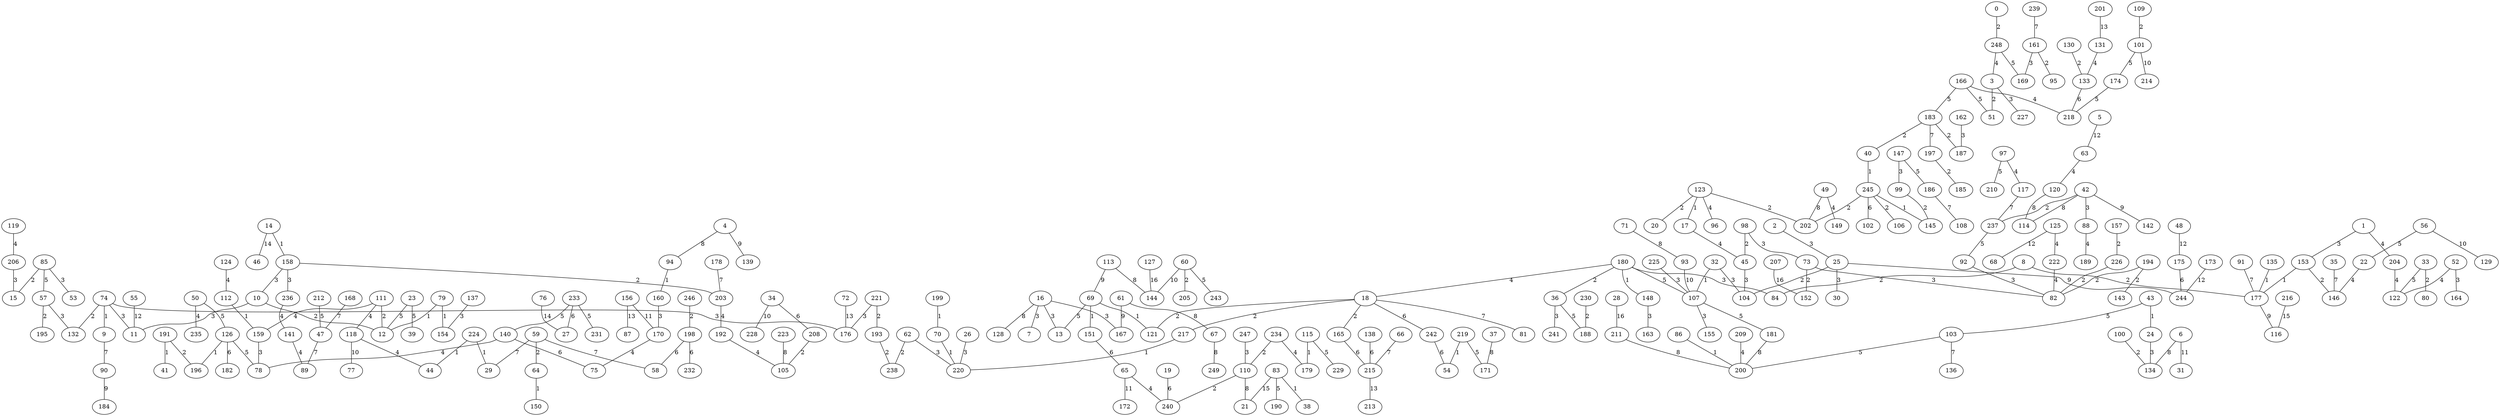 graph {
  74 -- 9 [label="1"];
  79 -- 12 [label="1"];
  79 -- 154 [label="1"];
  86 -- 200 [label="1"];
  115 -- 179 [label="1"];
  180 -- 148 [label="1"];
  83 -- 38 [label="1"];
  153 -- 177 [label="1"];
  199 -- 70 [label="1"];
  14 -- 158 [label="1"];
  123 -- 17 [label="1"];
  191 -- 41 [label="1"];
  219 -- 54 [label="1"];
  32 -- 107 [label="1"];
  40 -- 245 [label="1"];
  64 -- 150 [label="1"];
  69 -- 121 [label="1"];
  69 -- 151 [label="1"];
  135 -- 177 [label="1"];
  224 -- 29 [label="1"];
  224 -- 44 [label="1"];
  43 -- 24 [label="1"];
  94 -- 160 [label="1"];
  126 -- 196 [label="1"];
  70 -- 220 [label="1"];
  245 -- 145 [label="1"];
  112 -- 159 [label="1"];
  217 -- 220 [label="1"];
  0 -- 248 [label="2"];
  74 -- 132 [label="2"];
  111 -- 12 [label="2"];
  180 -- 36 [label="2"];
  208 -- 105 [label="2"];
  246 -- 198 [label="2"];
  18 -- 121 [label="2"];
  18 -- 165 [label="2"];
  18 -- 217 [label="2"];
  60 -- 205 [label="2"];
  85 -- 15 [label="2"];
  98 -- 45 [label="2"];
  109 -- 101 [label="2"];
  153 -- 146 [label="2"];
  221 -- 193 [label="2"];
  25 -- 104 [label="2"];
  42 -- 237 [label="2"];
  57 -- 195 [label="2"];
  59 -- 64 [label="2"];
  123 -- 20 [label="2"];
  123 -- 202 [label="2"];
  158 -- 203 [label="2"];
  183 -- 40 [label="2"];
  183 -- 187 [label="2"];
  191 -- 196 [label="2"];
  197 -- 185 [label="2"];
  234 -- 110 [label="2"];
  3 -- 51 [label="2"];
  10 -- 12 [label="2"];
  230 -- 188 [label="2"];
  33 -- 80 [label="2"];
  100 -- 134 [label="2"];
  110 -- 240 [label="2"];
  62 -- 238 [label="2"];
  161 -- 95 [label="2"];
  193 -- 238 [label="2"];
  73 -- 152 [label="2"];
  245 -- 106 [label="2"];
  245 -- 202 [label="2"];
  8 -- 84 [label="2"];
  8 -- 177 [label="2"];
  99 -- 145 [label="2"];
  130 -- 133 [label="2"];
  157 -- 226 [label="2"];
  226 -- 82 [label="2"];
  194 -- 82 [label="2"];
  194 -- 143 [label="2"];
  52 -- 164 [label="3"];
  74 -- 11 [label="3"];
  74 -- 176 [label="3"];
  180 -- 84 [label="3"];
  1 -- 153 [label="3"];
  16 -- 7 [label="3"];
  16 -- 13 [label="3"];
  16 -- 167 [label="3"];
  85 -- 53 [label="3"];
  98 -- 73 [label="3"];
  221 -- 176 [label="3"];
  2 -- 25 [label="3"];
  25 -- 30 [label="3"];
  42 -- 88 [label="3"];
  57 -- 132 [label="3"];
  158 -- 10 [label="3"];
  158 -- 236 [label="3"];
  162 -- 187 [label="3"];
  225 -- 107 [label="3"];
  3 -- 227 [label="3"];
  10 -- 11 [label="3"];
  32 -- 104 [label="3"];
  148 -- 163 [label="3"];
  206 -- 15 [label="3"];
  247 -- 110 [label="3"];
  160 -- 170 [label="3"];
  24 -- 134 [label="3"];
  36 -- 241 [label="3"];
  62 -- 220 [label="3"];
  147 -- 99 [label="3"];
  161 -- 169 [label="3"];
  73 -- 82 [label="3"];
  45 -- 104 [label="3"];
  107 -- 155 [label="3"];
  92 -- 82 [label="3"];
  137 -- 154 [label="3"];
  159 -- 78 [label="3"];
  26 -- 220 [label="3"];
  52 -- 122 [label="4"];
  111 -- 118 [label="4"];
  111 -- 159 [label="4"];
  118 -- 44 [label="4"];
  125 -- 222 [label="4"];
  166 -- 218 [label="4"];
  180 -- 18 [label="4"];
  248 -- 3 [label="4"];
  1 -- 204 [label="4"];
  50 -- 235 [label="4"];
  119 -- 206 [label="4"];
  124 -- 112 [label="4"];
  204 -- 122 [label="4"];
  49 -- 149 [label="4"];
  97 -- 117 [label="4"];
  123 -- 96 [label="4"];
  234 -- 179 [label="4"];
  236 -- 141 [label="4"];
  88 -- 189 [label="4"];
  22 -- 146 [label="4"];
  63 -- 120 [label="4"];
  141 -- 89 [label="4"];
  203 -- 192 [label="4"];
  17 -- 45 [label="4"];
  140 -- 78 [label="4"];
  209 -- 200 [label="4"];
  131 -- 133 [label="4"];
  170 -- 75 [label="4"];
  192 -- 105 [label="4"];
  65 -- 240 [label="4"];
  222 -- 82 [label="4"];
  23 -- 12 [label="5"];
  23 -- 39 [label="5"];
  115 -- 229 [label="5"];
  166 -- 51 [label="5"];
  166 -- 183 [label="5"];
  180 -- 107 [label="5"];
  248 -- 169 [label="5"];
  50 -- 126 [label="5"];
  56 -- 22 [label="5"];
  60 -- 243 [label="5"];
  83 -- 190 [label="5"];
  85 -- 57 [label="5"];
  212 -- 47 [label="5"];
  233 -- 140 [label="5"];
  233 -- 231 [label="5"];
  97 -- 210 [label="5"];
  101 -- 174 [label="5"];
  219 -- 171 [label="5"];
  69 -- 13 [label="5"];
  33 -- 122 [label="5"];
  43 -- 103 [label="5"];
  126 -- 78 [label="5"];
  174 -- 218 [label="5"];
  36 -- 188 [label="5"];
  147 -- 186 [label="5"];
  237 -- 92 [label="5"];
  103 -- 200 [label="5"];
  107 -- 181 [label="5"];
  34 -- 208 [label="6"];
  18 -- 242 [label="6"];
  233 -- 27 [label="6"];
  242 -- 54 [label="6"];
  19 -- 240 [label="6"];
  138 -- 215 [label="6"];
  165 -- 215 [label="6"];
  126 -- 182 [label="6"];
  245 -- 102 [label="6"];
  198 -- 58 [label="6"];
  198 -- 232 [label="6"];
  140 -- 75 [label="6"];
  151 -- 65 [label="6"];
  175 -- 244 [label="6"];
  133 -- 218 [label="6"];
  178 -- 203 [label="7"];
  239 -- 161 [label="7"];
  18 -- 81 [label="7"];
  35 -- 146 [label="7"];
  59 -- 29 [label="7"];
  59 -- 58 [label="7"];
  117 -- 237 [label="7"];
  183 -- 197 [label="7"];
  91 -- 177 [label="7"];
  66 -- 215 [label="7"];
  168 -- 47 [label="7"];
  186 -- 108 [label="7"];
  9 -- 90 [label="7"];
  47 -- 89 [label="7"];
  103 -- 136 [label="7"];
  6 -- 134 [label="8"];
  71 -- 93 [label="8"];
  16 -- 128 [label="8"];
  61 -- 67 [label="8"];
  67 -- 249 [label="8"];
  113 -- 144 [label="8"];
  42 -- 114 [label="8"];
  49 -- 202 [label="8"];
  223 -- 105 [label="8"];
  4 -- 94 [label="8"];
  110 -- 21 [label="8"];
  211 -- 200 [label="8"];
  37 -- 171 [label="8"];
  120 -- 114 [label="8"];
  181 -- 200 [label="8"];
  61 -- 167 [label="9"];
  113 -- 69 [label="9"];
  25 -- 244 [label="9"];
  42 -- 142 [label="9"];
  4 -- 139 [label="9"];
  177 -- 116 [label="9"];
  90 -- 184 [label="9"];
  34 -- 228 [label="10"];
  118 -- 77 [label="10"];
  56 -- 129 [label="10"];
  60 -- 144 [label="10"];
  101 -- 214 [label="10"];
  93 -- 107 [label="10"];
  6 -- 31 [label="11"];
  156 -- 170 [label="11"];
  65 -- 172 [label="11"];
  125 -- 68 [label="12"];
  173 -- 244 [label="12"];
  48 -- 175 [label="12"];
  55 -- 11 [label="12"];
  5 -- 63 [label="12"];
  156 -- 87 [label="13"];
  215 -- 213 [label="13"];
  201 -- 131 [label="13"];
  72 -- 176 [label="13"];
  76 -- 27 [label="14"];
  14 -- 46 [label="14"];
  83 -- 21 [label="15"];
  216 -- 116 [label="15"];
  28 -- 211 [label="16"];
  127 -- 144 [label="16"];
  207 -- 152 [label="16"];
}